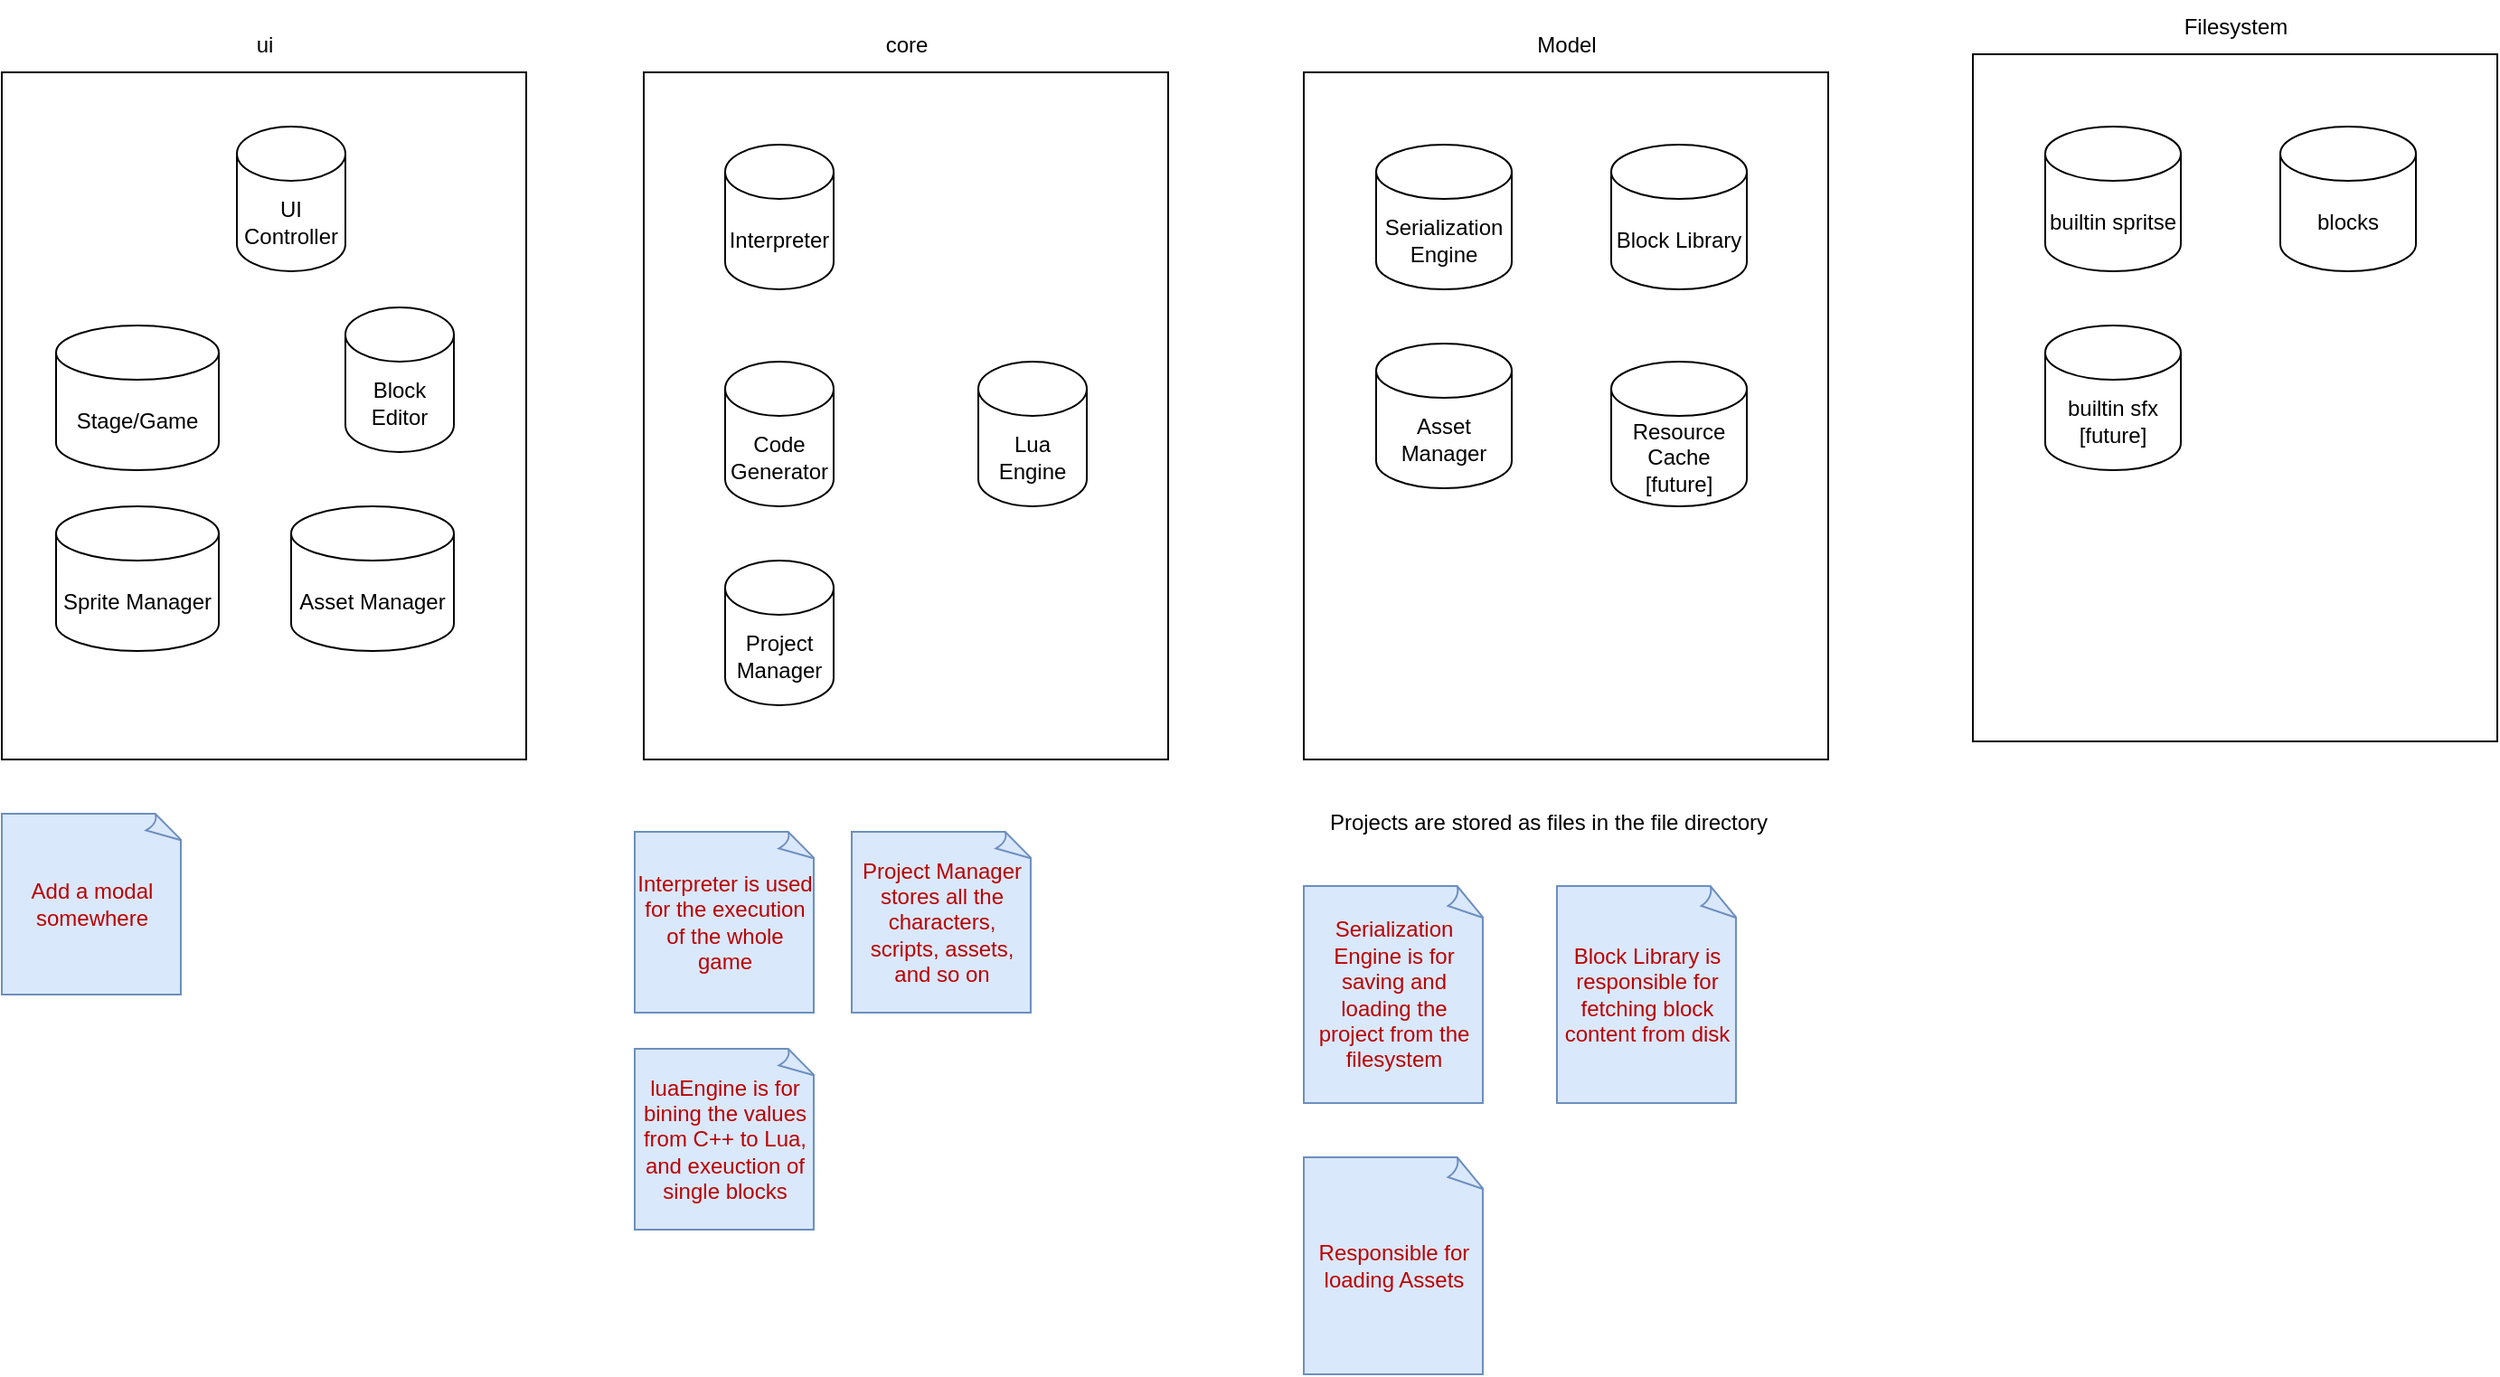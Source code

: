 <mxfile version="26.0.9">
  <diagram name="Page-1" id="e56a1550-8fbb-45ad-956c-1786394a9013">
    <mxGraphModel dx="1422" dy="855" grid="1" gridSize="10" guides="1" tooltips="1" connect="1" arrows="1" fold="1" page="0" pageScale="1" pageWidth="1100" pageHeight="850" background="none" math="0" shadow="0">
      <root>
        <mxCell id="0" />
        <mxCell id="1" parent="0" />
        <mxCell id="Ndg02h9WD8qBhF1uvVEC-3" value="" style="rounded=0;whiteSpace=wrap;html=1;fillColor=none;" parent="1" vertex="1">
          <mxGeometry x="770" y="80" width="290" height="380" as="geometry" />
        </mxCell>
        <mxCell id="Ndg02h9WD8qBhF1uvVEC-4" value="Model" style="text;html=1;align=center;verticalAlign=middle;resizable=0;points=[];autosize=1;strokeColor=none;fillColor=none;" parent="1" vertex="1">
          <mxGeometry x="885" y="50" width="60" height="30" as="geometry" />
        </mxCell>
        <mxCell id="Ndg02h9WD8qBhF1uvVEC-5" value="" style="rounded=0;whiteSpace=wrap;html=1;fillColor=none;" parent="1" vertex="1">
          <mxGeometry x="405" y="80" width="290" height="380" as="geometry" />
        </mxCell>
        <mxCell id="Ndg02h9WD8qBhF1uvVEC-6" value="core" style="text;html=1;align=center;verticalAlign=middle;resizable=0;points=[];autosize=1;strokeColor=none;fillColor=none;" parent="1" vertex="1">
          <mxGeometry x="525" y="50" width="50" height="30" as="geometry" />
        </mxCell>
        <mxCell id="Ndg02h9WD8qBhF1uvVEC-7" value="" style="rounded=0;whiteSpace=wrap;html=1;fillColor=none;" parent="1" vertex="1">
          <mxGeometry x="50" y="80" width="290" height="380" as="geometry" />
        </mxCell>
        <mxCell id="Ndg02h9WD8qBhF1uvVEC-8" value="ui" style="text;html=1;align=center;verticalAlign=middle;resizable=0;points=[];autosize=1;strokeColor=none;fillColor=none;" parent="1" vertex="1">
          <mxGeometry x="180" y="50" width="30" height="30" as="geometry" />
        </mxCell>
        <mxCell id="Ndg02h9WD8qBhF1uvVEC-9" value="Projects are stored as files in the file directory" style="text;html=1;align=center;verticalAlign=middle;resizable=0;points=[];autosize=1;strokeColor=none;fillColor=none;" parent="1" vertex="1">
          <mxGeometry x="770" y="480" width="270" height="30" as="geometry" />
        </mxCell>
        <mxCell id="Ndg02h9WD8qBhF1uvVEC-10" value="Interpreter" style="shape=cylinder3;whiteSpace=wrap;html=1;boundedLbl=1;backgroundOutline=1;size=15;" parent="1" vertex="1">
          <mxGeometry x="450" y="120" width="60" height="80" as="geometry" />
        </mxCell>
        <mxCell id="Ndg02h9WD8qBhF1uvVEC-11" value="Lua Engine" style="shape=cylinder3;whiteSpace=wrap;html=1;boundedLbl=1;backgroundOutline=1;size=15;" parent="1" vertex="1">
          <mxGeometry x="590" y="240" width="60" height="80" as="geometry" />
        </mxCell>
        <mxCell id="Ndg02h9WD8qBhF1uvVEC-14" value="Serialization Engine&lt;span style=&quot;color: rgba(0, 0, 0, 0); font-family: monospace; font-size: 0px; text-align: start; text-wrap: nowrap;&quot;&gt;%3CmxGraphModel%3E%3Croot%3E%3CmxCell%20id%3D%220%22%2F%3E%3CmxCell%20id%3D%221%22%20parent%3D%220%22%2F%3E%3CmxCell%20id%3D%222%22%20value%3D%22Scripting%20Engine%22%20style%3D%22shape%3Dcylinder3%3BwhiteSpace%3Dwrap%3Bhtml%3D1%3BboundedLbl%3D1%3BbackgroundOutline%3D1%3Bsize%3D15%3B%22%20vertex%3D%221%22%20parent%3D%221%22%3E%3CmxGeometry%20x%3D%22450%22%20y%3D%22260%22%20width%3D%2260%22%20height%3D%2280%22%20as%3D%22geometry%22%2F%3E%3C%2FmxCell%3E%3C%2Froot%3E%3C%2FmxGraphModel%3E&lt;/span&gt;" style="shape=cylinder3;whiteSpace=wrap;html=1;boundedLbl=1;backgroundOutline=1;size=15;" parent="1" vertex="1">
          <mxGeometry x="810" y="120" width="75" height="80" as="geometry" />
        </mxCell>
        <mxCell id="Ndg02h9WD8qBhF1uvVEC-15" value="Project Manager" style="shape=cylinder3;whiteSpace=wrap;html=1;boundedLbl=1;backgroundOutline=1;size=15;" parent="1" vertex="1">
          <mxGeometry x="450" y="350" width="60" height="80" as="geometry" />
        </mxCell>
        <mxCell id="Ndg02h9WD8qBhF1uvVEC-17" value="&lt;font color=&quot;#ba0000&quot;&gt;Interpreter is used for the execution of the whole game&lt;/font&gt;" style="whiteSpace=wrap;html=1;shape=mxgraph.basic.document;fillColor=#dae8fc;strokeColor=#6c8ebf;" parent="1" vertex="1">
          <mxGeometry x="400" y="500" width="100" height="100" as="geometry" />
        </mxCell>
        <mxCell id="Ndg02h9WD8qBhF1uvVEC-19" value="&lt;font color=&quot;#ba0000&quot;&gt;Project Manager stores all the characters, scripts, assets, and so on&lt;/font&gt;" style="whiteSpace=wrap;html=1;shape=mxgraph.basic.document;fillColor=#dae8fc;strokeColor=#6c8ebf;" parent="1" vertex="1">
          <mxGeometry x="520" y="500" width="100" height="100" as="geometry" />
        </mxCell>
        <mxCell id="Ndg02h9WD8qBhF1uvVEC-20" value="&lt;font color=&quot;#ba0000&quot;&gt;luaEngine is for bining the values from C++ to Lua, and exeuction of single blocks&lt;/font&gt;" style="whiteSpace=wrap;html=1;shape=mxgraph.basic.document;fillColor=#dae8fc;strokeColor=#6c8ebf;" parent="1" vertex="1">
          <mxGeometry x="400" y="620" width="100" height="100" as="geometry" />
        </mxCell>
        <mxCell id="Ndg02h9WD8qBhF1uvVEC-21" value="&lt;font color=&quot;#ba0000&quot;&gt;Serialization Engine is for saving and loading the project from the filesystem&lt;/font&gt;" style="whiteSpace=wrap;html=1;shape=mxgraph.basic.document;fillColor=#dae8fc;strokeColor=#6c8ebf;" parent="1" vertex="1">
          <mxGeometry x="770" y="530" width="100" height="120" as="geometry" />
        </mxCell>
        <mxCell id="Ndg02h9WD8qBhF1uvVEC-22" value="Block Editor" style="shape=cylinder3;whiteSpace=wrap;html=1;boundedLbl=1;backgroundOutline=1;size=15;" parent="1" vertex="1">
          <mxGeometry x="240" y="210" width="60" height="80" as="geometry" />
        </mxCell>
        <mxCell id="Ndg02h9WD8qBhF1uvVEC-23" value="Stage/Game" style="shape=cylinder3;whiteSpace=wrap;html=1;boundedLbl=1;backgroundOutline=1;size=15;" parent="1" vertex="1">
          <mxGeometry x="80" y="220" width="90" height="80" as="geometry" />
        </mxCell>
        <mxCell id="Ndg02h9WD8qBhF1uvVEC-24" value="Sprite Manager" style="shape=cylinder3;whiteSpace=wrap;html=1;boundedLbl=1;backgroundOutline=1;size=15;" parent="1" vertex="1">
          <mxGeometry x="80" y="320" width="90" height="80" as="geometry" />
        </mxCell>
        <mxCell id="Ndg02h9WD8qBhF1uvVEC-25" value="Asset Manager" style="shape=cylinder3;whiteSpace=wrap;html=1;boundedLbl=1;backgroundOutline=1;size=15;" parent="1" vertex="1">
          <mxGeometry x="210" y="320" width="90" height="80" as="geometry" />
        </mxCell>
        <mxCell id="_iN82Q5z3ZRQG1YyzAqD-1" value="Block Library" style="shape=cylinder3;whiteSpace=wrap;html=1;boundedLbl=1;backgroundOutline=1;size=15;" vertex="1" parent="1">
          <mxGeometry x="940" y="120" width="75" height="80" as="geometry" />
        </mxCell>
        <mxCell id="_iN82Q5z3ZRQG1YyzAqD-2" value="&lt;font color=&quot;#ba0000&quot;&gt;Block Library is responsible for fetching block content from disk&lt;/font&gt;" style="whiteSpace=wrap;html=1;shape=mxgraph.basic.document;fillColor=#dae8fc;strokeColor=#6c8ebf;" vertex="1" parent="1">
          <mxGeometry x="910" y="530" width="100" height="120" as="geometry" />
        </mxCell>
        <mxCell id="_iN82Q5z3ZRQG1YyzAqD-3" value="UI Controller" style="shape=cylinder3;whiteSpace=wrap;html=1;boundedLbl=1;backgroundOutline=1;size=15;" vertex="1" parent="1">
          <mxGeometry x="180" y="110" width="60" height="80" as="geometry" />
        </mxCell>
        <mxCell id="_iN82Q5z3ZRQG1YyzAqD-4" value="&lt;font color=&quot;#ba0000&quot;&gt;Add a modal somewhere&lt;/font&gt;" style="whiteSpace=wrap;html=1;shape=mxgraph.basic.document;fillColor=#dae8fc;strokeColor=#6c8ebf;" vertex="1" parent="1">
          <mxGeometry x="50" y="490" width="100" height="100" as="geometry" />
        </mxCell>
        <mxCell id="_iN82Q5z3ZRQG1YyzAqD-5" value="Asset Manager" style="shape=cylinder3;whiteSpace=wrap;html=1;boundedLbl=1;backgroundOutline=1;size=15;" vertex="1" parent="1">
          <mxGeometry x="810" y="230" width="75" height="80" as="geometry" />
        </mxCell>
        <mxCell id="_iN82Q5z3ZRQG1YyzAqD-6" value="&lt;font color=&quot;#ba0000&quot;&gt;Responsible for loading Assets&lt;/font&gt;" style="whiteSpace=wrap;html=1;shape=mxgraph.basic.document;fillColor=#dae8fc;strokeColor=#6c8ebf;" vertex="1" parent="1">
          <mxGeometry x="770" y="680" width="100" height="120" as="geometry" />
        </mxCell>
        <mxCell id="_iN82Q5z3ZRQG1YyzAqD-7" value="" style="rounded=0;whiteSpace=wrap;html=1;fillColor=none;" vertex="1" parent="1">
          <mxGeometry x="1140" y="70" width="290" height="380" as="geometry" />
        </mxCell>
        <mxCell id="_iN82Q5z3ZRQG1YyzAqD-8" value="Filesystem" style="text;html=1;align=center;verticalAlign=middle;resizable=0;points=[];autosize=1;strokeColor=none;fillColor=none;" vertex="1" parent="1">
          <mxGeometry x="1245" y="40" width="80" height="30" as="geometry" />
        </mxCell>
        <mxCell id="_iN82Q5z3ZRQG1YyzAqD-9" value="builtin spritse" style="shape=cylinder3;whiteSpace=wrap;html=1;boundedLbl=1;backgroundOutline=1;size=15;" vertex="1" parent="1">
          <mxGeometry x="1180" y="110" width="75" height="80" as="geometry" />
        </mxCell>
        <mxCell id="_iN82Q5z3ZRQG1YyzAqD-10" value="blocks" style="shape=cylinder3;whiteSpace=wrap;html=1;boundedLbl=1;backgroundOutline=1;size=15;" vertex="1" parent="1">
          <mxGeometry x="1310" y="110" width="75" height="80" as="geometry" />
        </mxCell>
        <mxCell id="_iN82Q5z3ZRQG1YyzAqD-11" value="builtin sfx [future]" style="shape=cylinder3;whiteSpace=wrap;html=1;boundedLbl=1;backgroundOutline=1;size=15;" vertex="1" parent="1">
          <mxGeometry x="1180" y="220" width="75" height="80" as="geometry" />
        </mxCell>
        <mxCell id="_iN82Q5z3ZRQG1YyzAqD-12" value="Resource Cache [future]" style="shape=cylinder3;whiteSpace=wrap;html=1;boundedLbl=1;backgroundOutline=1;size=15;" vertex="1" parent="1">
          <mxGeometry x="940" y="240" width="75" height="80" as="geometry" />
        </mxCell>
        <mxCell id="_iN82Q5z3ZRQG1YyzAqD-14" value="Code Generator" style="shape=cylinder3;whiteSpace=wrap;html=1;boundedLbl=1;backgroundOutline=1;size=15;" vertex="1" parent="1">
          <mxGeometry x="450" y="240" width="60" height="80" as="geometry" />
        </mxCell>
      </root>
    </mxGraphModel>
  </diagram>
</mxfile>
